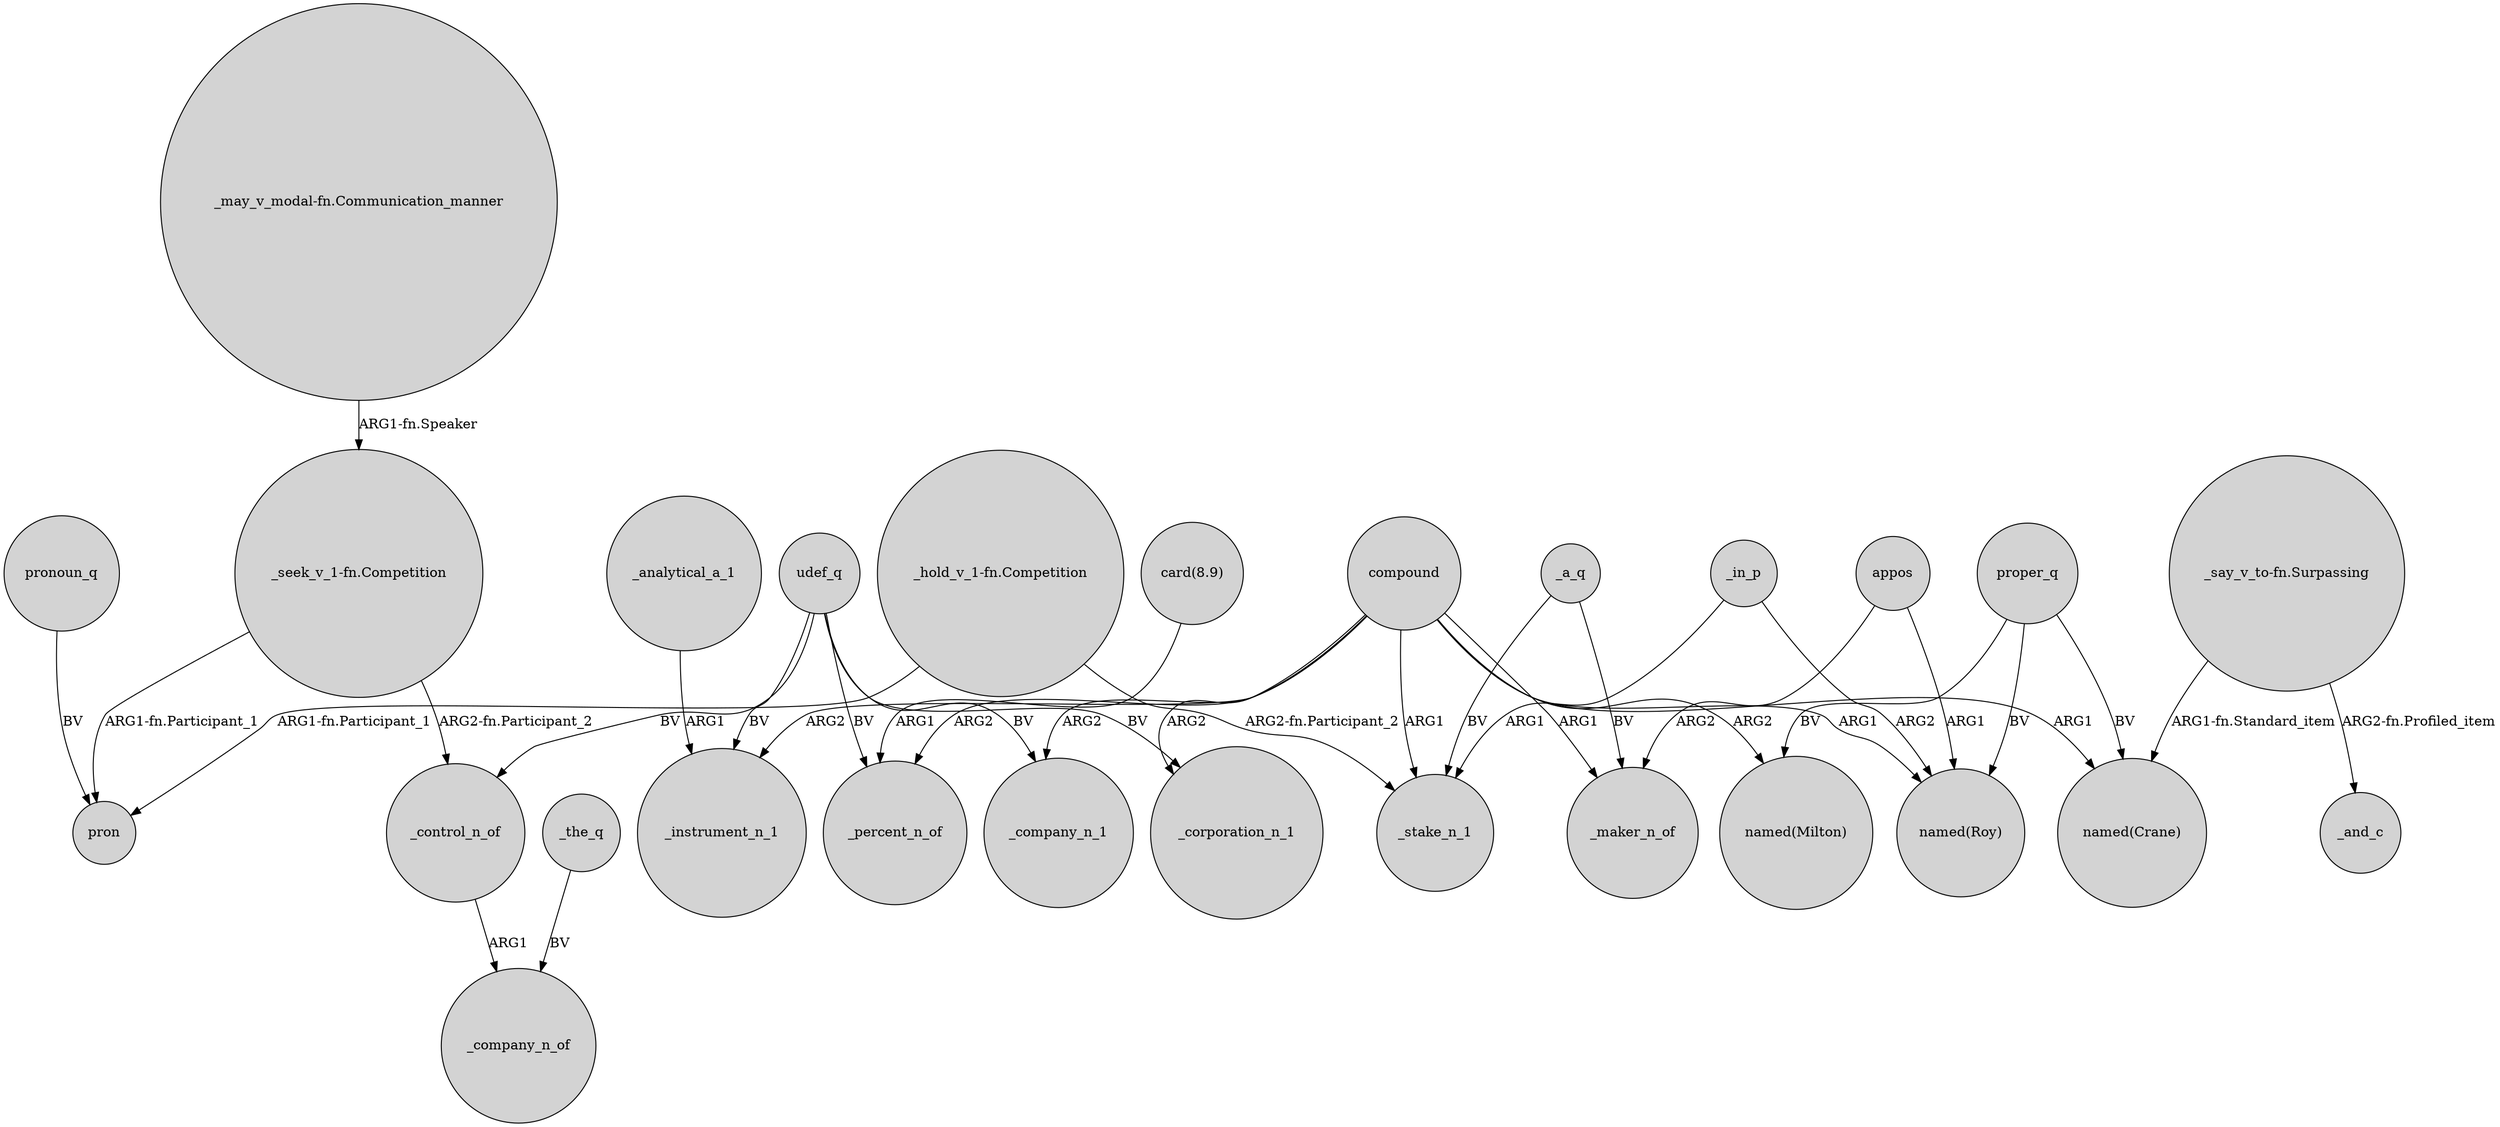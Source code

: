 digraph {
	node [shape=circle style=filled]
	_analytical_a_1 -> _instrument_n_1 [label=ARG1]
	"_seek_v_1-fn.Competition" -> _control_n_of [label="ARG2-fn.Participant_2"]
	udef_q -> _control_n_of [label=BV]
	compound -> _company_n_1 [label=ARG2]
	compound -> _instrument_n_1 [label=ARG2]
	proper_q -> "named(Milton)" [label=BV]
	udef_q -> _instrument_n_1 [label=BV]
	udef_q -> _company_n_1 [label=BV]
	_in_p -> "named(Roy)" [label=ARG2]
	"_hold_v_1-fn.Competition" -> _stake_n_1 [label="ARG2-fn.Participant_2"]
	"card(8.9)" -> _percent_n_of [label=ARG1]
	"_hold_v_1-fn.Competition" -> pron [label="ARG1-fn.Participant_1"]
	pronoun_q -> pron [label=BV]
	compound -> "named(Crane)" [label=ARG1]
	proper_q -> "named(Crane)" [label=BV]
	"_seek_v_1-fn.Competition" -> pron [label="ARG1-fn.Participant_1"]
	udef_q -> _percent_n_of [label=BV]
	appos -> _maker_n_of [label=ARG2]
	compound -> _stake_n_1 [label=ARG1]
	compound -> _percent_n_of [label=ARG2]
	proper_q -> "named(Roy)" [label=BV]
	"_say_v_to-fn.Surpassing" -> _and_c [label="ARG2-fn.Profiled_item"]
	_control_n_of -> _company_n_of [label=ARG1]
	compound -> _corporation_n_1 [label=ARG2]
	compound -> _maker_n_of [label=ARG1]
	udef_q -> _corporation_n_1 [label=BV]
	appos -> "named(Roy)" [label=ARG1]
	compound -> "named(Milton)" [label=ARG2]
	compound -> "named(Roy)" [label=ARG1]
	"_say_v_to-fn.Surpassing" -> "named(Crane)" [label="ARG1-fn.Standard_item"]
	_the_q -> _company_n_of [label=BV]
	_in_p -> _stake_n_1 [label=ARG1]
	"_may_v_modal-fn.Communication_manner" -> "_seek_v_1-fn.Competition" [label="ARG1-fn.Speaker"]
	_a_q -> _maker_n_of [label=BV]
	_a_q -> _stake_n_1 [label=BV]
}

